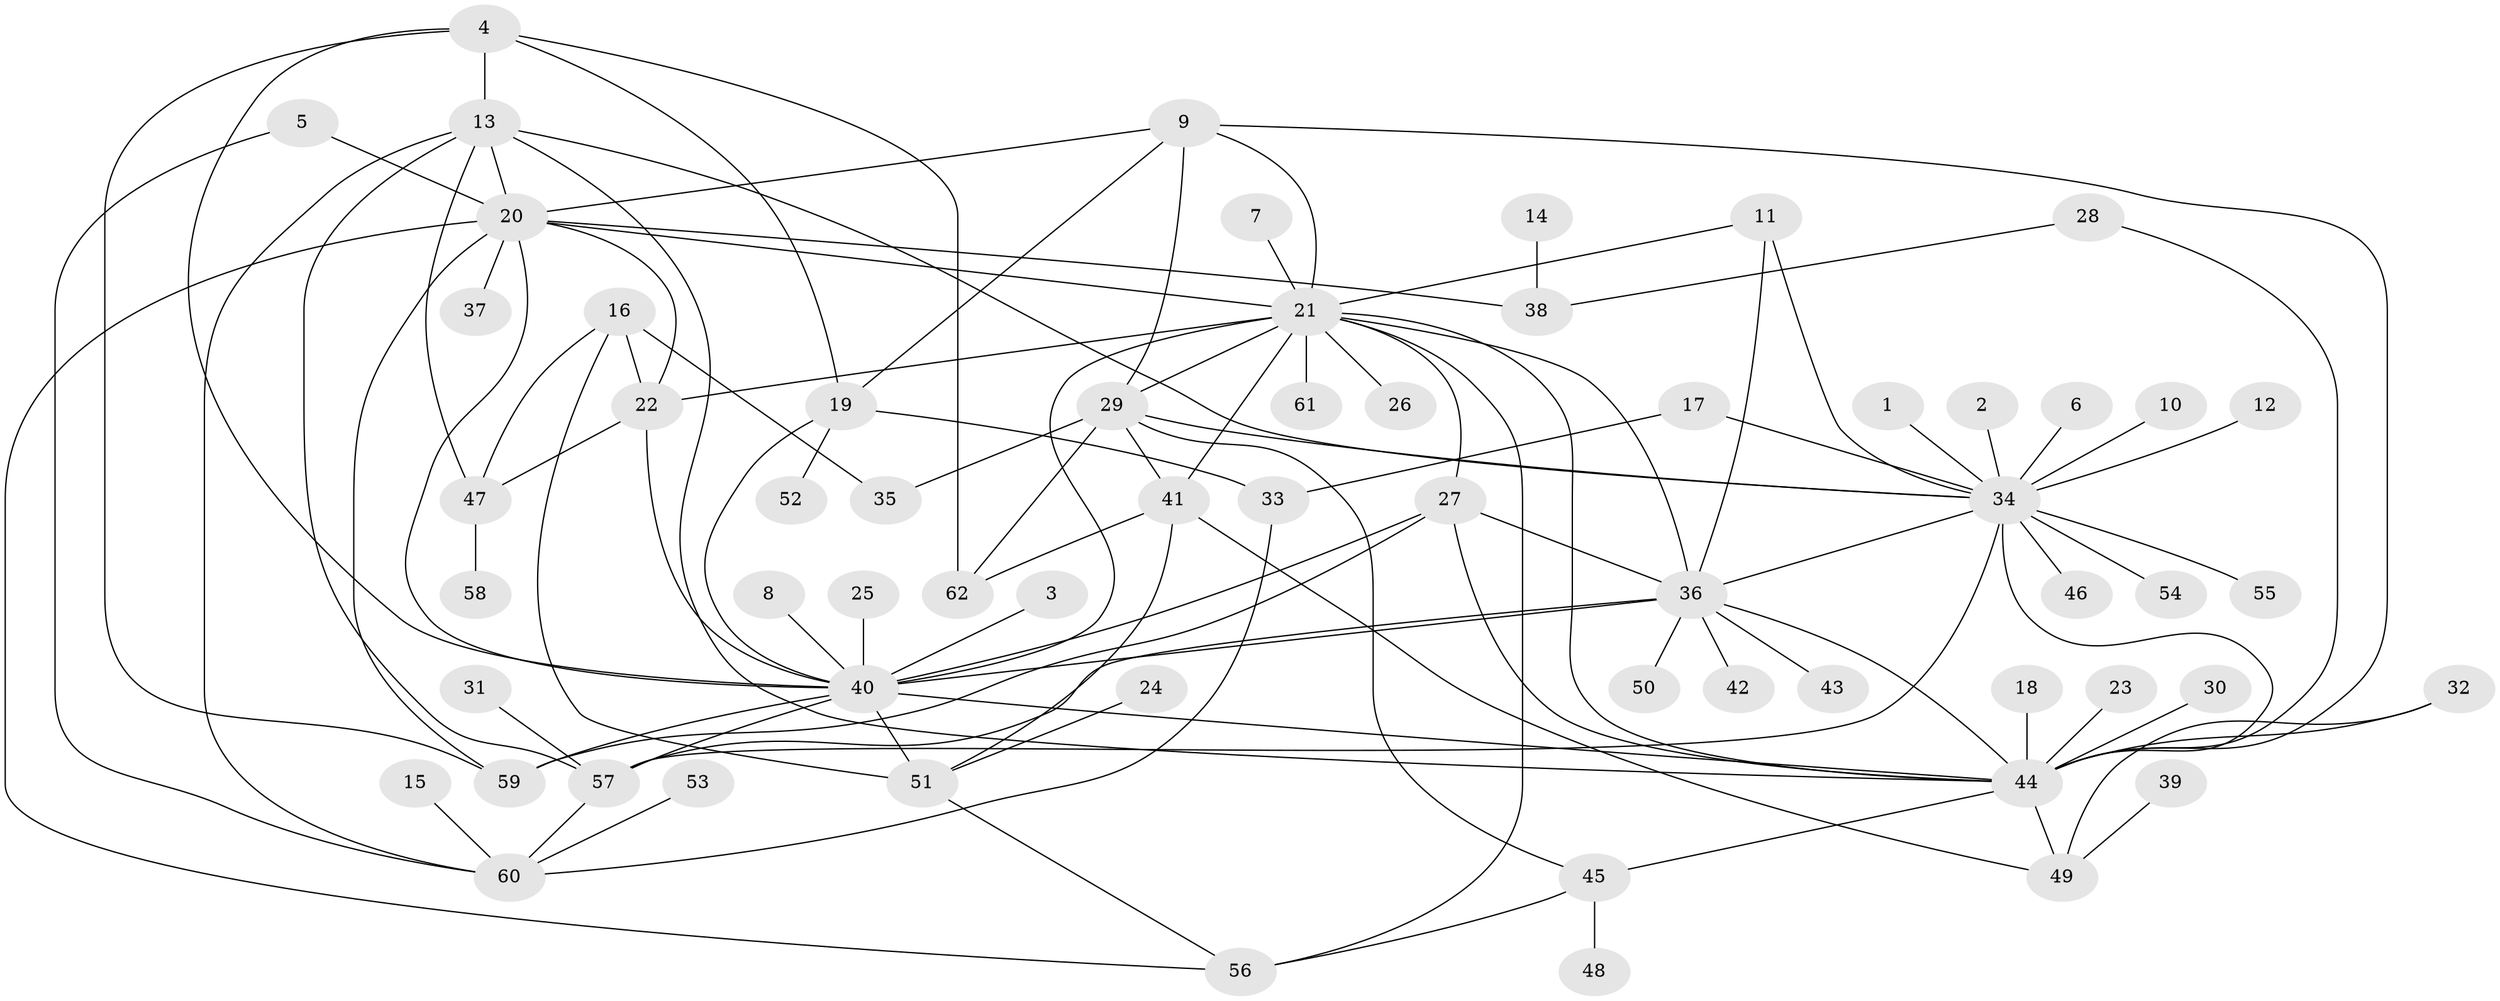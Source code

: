 // original degree distribution, {17: 0.024193548387096774, 18: 0.008064516129032258, 12: 0.016129032258064516, 1: 0.5241935483870968, 4: 0.056451612903225805, 3: 0.0967741935483871, 5: 0.08870967741935484, 2: 0.13709677419354838, 7: 0.024193548387096774, 6: 0.016129032258064516, 10: 0.008064516129032258}
// Generated by graph-tools (version 1.1) at 2025/01/03/09/25 03:01:49]
// undirected, 62 vertices, 107 edges
graph export_dot {
graph [start="1"]
  node [color=gray90,style=filled];
  1;
  2;
  3;
  4;
  5;
  6;
  7;
  8;
  9;
  10;
  11;
  12;
  13;
  14;
  15;
  16;
  17;
  18;
  19;
  20;
  21;
  22;
  23;
  24;
  25;
  26;
  27;
  28;
  29;
  30;
  31;
  32;
  33;
  34;
  35;
  36;
  37;
  38;
  39;
  40;
  41;
  42;
  43;
  44;
  45;
  46;
  47;
  48;
  49;
  50;
  51;
  52;
  53;
  54;
  55;
  56;
  57;
  58;
  59;
  60;
  61;
  62;
  1 -- 34 [weight=1.0];
  2 -- 34 [weight=1.0];
  3 -- 40 [weight=1.0];
  4 -- 13 [weight=1.0];
  4 -- 19 [weight=1.0];
  4 -- 40 [weight=1.0];
  4 -- 59 [weight=1.0];
  4 -- 62 [weight=1.0];
  5 -- 20 [weight=1.0];
  5 -- 60 [weight=1.0];
  6 -- 34 [weight=1.0];
  7 -- 21 [weight=1.0];
  8 -- 40 [weight=1.0];
  9 -- 19 [weight=1.0];
  9 -- 20 [weight=1.0];
  9 -- 21 [weight=1.0];
  9 -- 29 [weight=1.0];
  9 -- 44 [weight=1.0];
  10 -- 34 [weight=1.0];
  11 -- 21 [weight=1.0];
  11 -- 34 [weight=1.0];
  11 -- 36 [weight=1.0];
  12 -- 34 [weight=1.0];
  13 -- 20 [weight=1.0];
  13 -- 34 [weight=1.0];
  13 -- 44 [weight=1.0];
  13 -- 47 [weight=1.0];
  13 -- 57 [weight=1.0];
  13 -- 60 [weight=1.0];
  14 -- 38 [weight=1.0];
  15 -- 60 [weight=1.0];
  16 -- 22 [weight=1.0];
  16 -- 35 [weight=1.0];
  16 -- 47 [weight=1.0];
  16 -- 51 [weight=1.0];
  17 -- 33 [weight=1.0];
  17 -- 34 [weight=1.0];
  18 -- 44 [weight=1.0];
  19 -- 33 [weight=1.0];
  19 -- 40 [weight=1.0];
  19 -- 52 [weight=1.0];
  20 -- 21 [weight=1.0];
  20 -- 22 [weight=1.0];
  20 -- 37 [weight=1.0];
  20 -- 38 [weight=1.0];
  20 -- 40 [weight=1.0];
  20 -- 56 [weight=1.0];
  20 -- 59 [weight=1.0];
  21 -- 22 [weight=2.0];
  21 -- 26 [weight=1.0];
  21 -- 27 [weight=1.0];
  21 -- 29 [weight=1.0];
  21 -- 36 [weight=1.0];
  21 -- 40 [weight=1.0];
  21 -- 41 [weight=1.0];
  21 -- 44 [weight=1.0];
  21 -- 56 [weight=1.0];
  21 -- 61 [weight=1.0];
  22 -- 40 [weight=1.0];
  22 -- 47 [weight=1.0];
  23 -- 44 [weight=1.0];
  24 -- 51 [weight=1.0];
  25 -- 40 [weight=1.0];
  27 -- 36 [weight=1.0];
  27 -- 40 [weight=1.0];
  27 -- 44 [weight=2.0];
  27 -- 59 [weight=1.0];
  28 -- 38 [weight=1.0];
  28 -- 44 [weight=1.0];
  29 -- 34 [weight=1.0];
  29 -- 35 [weight=1.0];
  29 -- 41 [weight=1.0];
  29 -- 45 [weight=1.0];
  29 -- 62 [weight=1.0];
  30 -- 44 [weight=1.0];
  31 -- 57 [weight=1.0];
  32 -- 44 [weight=1.0];
  32 -- 49 [weight=1.0];
  33 -- 60 [weight=1.0];
  34 -- 36 [weight=1.0];
  34 -- 44 [weight=2.0];
  34 -- 46 [weight=2.0];
  34 -- 54 [weight=1.0];
  34 -- 55 [weight=1.0];
  34 -- 57 [weight=1.0];
  36 -- 40 [weight=1.0];
  36 -- 42 [weight=1.0];
  36 -- 43 [weight=1.0];
  36 -- 44 [weight=1.0];
  36 -- 50 [weight=1.0];
  36 -- 57 [weight=1.0];
  39 -- 49 [weight=1.0];
  40 -- 44 [weight=1.0];
  40 -- 51 [weight=2.0];
  40 -- 57 [weight=1.0];
  40 -- 59 [weight=1.0];
  41 -- 49 [weight=1.0];
  41 -- 51 [weight=1.0];
  41 -- 62 [weight=1.0];
  44 -- 45 [weight=1.0];
  44 -- 49 [weight=1.0];
  45 -- 48 [weight=1.0];
  45 -- 56 [weight=1.0];
  47 -- 58 [weight=1.0];
  51 -- 56 [weight=1.0];
  53 -- 60 [weight=1.0];
  57 -- 60 [weight=1.0];
}
